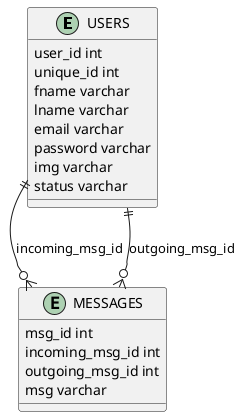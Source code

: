 @startuml
entity USERS {
    user_id int
    unique_id int
    fname varchar
    lname varchar
    email varchar
    password varchar
    img varchar
    status varchar
}

entity MESSAGES {
    msg_id int
    incoming_msg_id int
    outgoing_msg_id int
    msg varchar
}

USERS ||--o{ MESSAGES : incoming_msg_id
USERS ||--o{ MESSAGES : outgoing_msg_id

@enduml
